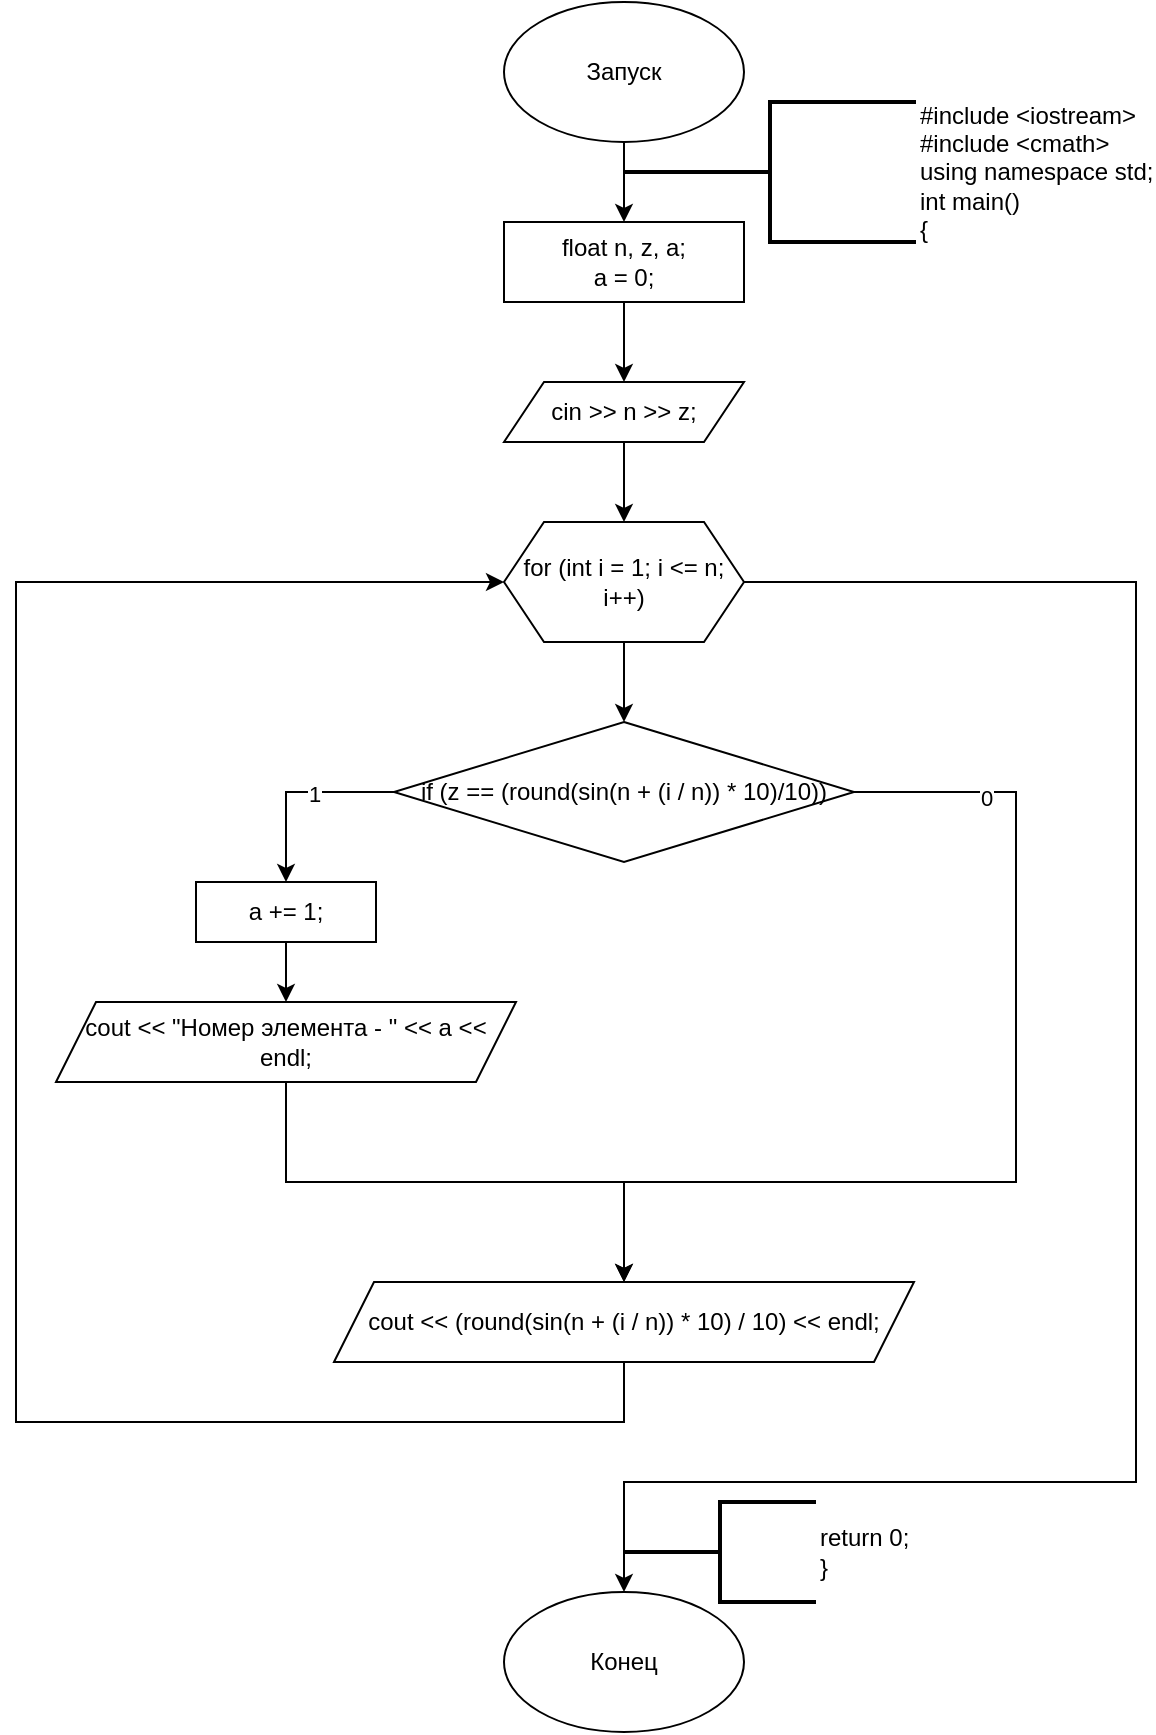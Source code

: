 <mxfile version="16.0.0" type="device"><diagram id="C5RBs43oDa-KdzZeNtuy" name="Page-1"><mxGraphModel dx="1061" dy="615" grid="1" gridSize="10" guides="1" tooltips="1" connect="1" arrows="1" fold="1" page="1" pageScale="1" pageWidth="827" pageHeight="1169" math="0" shadow="0"><root><mxCell id="WIyWlLk6GJQsqaUBKTNV-0"/><mxCell id="WIyWlLk6GJQsqaUBKTNV-1" parent="WIyWlLk6GJQsqaUBKTNV-0"/><mxCell id="9BTHpG3IdR8SB6IikJWk-1" style="edgeStyle=orthogonalEdgeStyle;rounded=0;orthogonalLoop=1;jettySize=auto;html=1;" edge="1" parent="WIyWlLk6GJQsqaUBKTNV-1" source="9BTHpG3IdR8SB6IikJWk-0" target="9BTHpG3IdR8SB6IikJWk-2"><mxGeometry relative="1" as="geometry"><mxPoint x="414" y="140" as="targetPoint"/></mxGeometry></mxCell><mxCell id="9BTHpG3IdR8SB6IikJWk-0" value="Запуск" style="ellipse;whiteSpace=wrap;html=1;" vertex="1" parent="WIyWlLk6GJQsqaUBKTNV-1"><mxGeometry x="354" y="10" width="120" height="70" as="geometry"/></mxCell><mxCell id="9BTHpG3IdR8SB6IikJWk-4" value="" style="edgeStyle=orthogonalEdgeStyle;rounded=0;orthogonalLoop=1;jettySize=auto;html=1;" edge="1" parent="WIyWlLk6GJQsqaUBKTNV-1" source="9BTHpG3IdR8SB6IikJWk-2" target="9BTHpG3IdR8SB6IikJWk-3"><mxGeometry relative="1" as="geometry"/></mxCell><mxCell id="9BTHpG3IdR8SB6IikJWk-2" value="float n, z, a;&#10;&#9;a = 0;" style="rounded=0;whiteSpace=wrap;html=1;" vertex="1" parent="WIyWlLk6GJQsqaUBKTNV-1"><mxGeometry x="354" y="120" width="120" height="40" as="geometry"/></mxCell><mxCell id="9BTHpG3IdR8SB6IikJWk-6" value="" style="edgeStyle=orthogonalEdgeStyle;rounded=0;orthogonalLoop=1;jettySize=auto;html=1;" edge="1" parent="WIyWlLk6GJQsqaUBKTNV-1" source="9BTHpG3IdR8SB6IikJWk-3" target="9BTHpG3IdR8SB6IikJWk-29"><mxGeometry relative="1" as="geometry"><mxPoint x="414" y="270" as="targetPoint"/></mxGeometry></mxCell><mxCell id="9BTHpG3IdR8SB6IikJWk-3" value="cin &gt;&gt; n &gt;&gt; z;" style="shape=parallelogram;perimeter=parallelogramPerimeter;whiteSpace=wrap;html=1;fixedSize=1;rounded=0;" vertex="1" parent="WIyWlLk6GJQsqaUBKTNV-1"><mxGeometry x="354" y="200" width="120" height="30" as="geometry"/></mxCell><mxCell id="9BTHpG3IdR8SB6IikJWk-25" value="Конец" style="ellipse;whiteSpace=wrap;html=1;" vertex="1" parent="WIyWlLk6GJQsqaUBKTNV-1"><mxGeometry x="354" y="805" width="120" height="70" as="geometry"/></mxCell><mxCell id="9BTHpG3IdR8SB6IikJWk-26" value="return 0;&lt;br&gt;}" style="strokeWidth=2;html=1;shape=mxgraph.flowchart.annotation_2;align=left;labelPosition=right;pointerEvents=1;" vertex="1" parent="WIyWlLk6GJQsqaUBKTNV-1"><mxGeometry x="414" y="760" width="96" height="50" as="geometry"/></mxCell><mxCell id="9BTHpG3IdR8SB6IikJWk-27" value="&lt;div&gt;#include &amp;lt;iostream&amp;gt;&lt;/div&gt;&lt;div&gt;#include &amp;lt;cmath&amp;gt;&lt;/div&gt;&lt;div&gt;using namespace std;&lt;/div&gt;&lt;div&gt;int main()&lt;/div&gt;&lt;div&gt;{&lt;/div&gt;" style="strokeWidth=2;html=1;shape=mxgraph.flowchart.annotation_2;align=left;labelPosition=right;pointerEvents=1;" vertex="1" parent="WIyWlLk6GJQsqaUBKTNV-1"><mxGeometry x="414" y="60" width="146" height="70" as="geometry"/></mxCell><mxCell id="9BTHpG3IdR8SB6IikJWk-31" value="" style="edgeStyle=orthogonalEdgeStyle;rounded=0;orthogonalLoop=1;jettySize=auto;html=1;" edge="1" parent="WIyWlLk6GJQsqaUBKTNV-1" source="9BTHpG3IdR8SB6IikJWk-29" target="9BTHpG3IdR8SB6IikJWk-30"><mxGeometry relative="1" as="geometry"/></mxCell><mxCell id="9BTHpG3IdR8SB6IikJWk-43" style="edgeStyle=orthogonalEdgeStyle;rounded=0;orthogonalLoop=1;jettySize=auto;html=1;exitX=1;exitY=0.5;exitDx=0;exitDy=0;entryX=0.5;entryY=0;entryDx=0;entryDy=0;" edge="1" parent="WIyWlLk6GJQsqaUBKTNV-1" source="9BTHpG3IdR8SB6IikJWk-29" target="9BTHpG3IdR8SB6IikJWk-25"><mxGeometry relative="1" as="geometry"><mxPoint x="420" y="790" as="targetPoint"/><Array as="points"><mxPoint x="670" y="300"/><mxPoint x="670" y="750"/><mxPoint x="414" y="750"/></Array></mxGeometry></mxCell><mxCell id="9BTHpG3IdR8SB6IikJWk-29" value="for (int i = 1; i &lt;= n; i++)" style="shape=hexagon;perimeter=hexagonPerimeter2;whiteSpace=wrap;html=1;fixedSize=1;" vertex="1" parent="WIyWlLk6GJQsqaUBKTNV-1"><mxGeometry x="354" y="270" width="120" height="60" as="geometry"/></mxCell><mxCell id="9BTHpG3IdR8SB6IikJWk-33" style="edgeStyle=orthogonalEdgeStyle;rounded=0;orthogonalLoop=1;jettySize=auto;html=1;" edge="1" parent="WIyWlLk6GJQsqaUBKTNV-1" source="9BTHpG3IdR8SB6IikJWk-30" target="9BTHpG3IdR8SB6IikJWk-34"><mxGeometry relative="1" as="geometry"><mxPoint x="260" y="450" as="targetPoint"/></mxGeometry></mxCell><mxCell id="9BTHpG3IdR8SB6IikJWk-41" value="1" style="edgeLabel;html=1;align=center;verticalAlign=middle;resizable=0;points=[];" vertex="1" connectable="0" parent="9BTHpG3IdR8SB6IikJWk-33"><mxGeometry x="-0.192" y="1" relative="1" as="geometry"><mxPoint as="offset"/></mxGeometry></mxCell><mxCell id="9BTHpG3IdR8SB6IikJWk-39" style="edgeStyle=orthogonalEdgeStyle;rounded=0;orthogonalLoop=1;jettySize=auto;html=1;exitX=1;exitY=0.5;exitDx=0;exitDy=0;entryX=0.5;entryY=0;entryDx=0;entryDy=0;" edge="1" parent="WIyWlLk6GJQsqaUBKTNV-1" source="9BTHpG3IdR8SB6IikJWk-30" target="9BTHpG3IdR8SB6IikJWk-38"><mxGeometry relative="1" as="geometry"><Array as="points"><mxPoint x="610" y="405"/><mxPoint x="610" y="600"/><mxPoint x="414" y="600"/></Array></mxGeometry></mxCell><mxCell id="9BTHpG3IdR8SB6IikJWk-40" value="0" style="edgeLabel;html=1;align=center;verticalAlign=middle;resizable=0;points=[];" vertex="1" connectable="0" parent="9BTHpG3IdR8SB6IikJWk-39"><mxGeometry x="-0.747" y="-3" relative="1" as="geometry"><mxPoint as="offset"/></mxGeometry></mxCell><mxCell id="9BTHpG3IdR8SB6IikJWk-30" value="if (z == (round(sin(n + (i / n)) * 10)/10))" style="rhombus;whiteSpace=wrap;html=1;" vertex="1" parent="WIyWlLk6GJQsqaUBKTNV-1"><mxGeometry x="299" y="370" width="230" height="70" as="geometry"/></mxCell><mxCell id="9BTHpG3IdR8SB6IikJWk-36" value="" style="edgeStyle=orthogonalEdgeStyle;rounded=0;orthogonalLoop=1;jettySize=auto;html=1;" edge="1" parent="WIyWlLk6GJQsqaUBKTNV-1" source="9BTHpG3IdR8SB6IikJWk-34" target="9BTHpG3IdR8SB6IikJWk-35"><mxGeometry relative="1" as="geometry"/></mxCell><mxCell id="9BTHpG3IdR8SB6IikJWk-34" value="a += 1;" style="rounded=0;whiteSpace=wrap;html=1;" vertex="1" parent="WIyWlLk6GJQsqaUBKTNV-1"><mxGeometry x="200" y="450" width="90" height="30" as="geometry"/></mxCell><mxCell id="9BTHpG3IdR8SB6IikJWk-37" style="edgeStyle=orthogonalEdgeStyle;rounded=0;orthogonalLoop=1;jettySize=auto;html=1;" edge="1" parent="WIyWlLk6GJQsqaUBKTNV-1" source="9BTHpG3IdR8SB6IikJWk-35" target="9BTHpG3IdR8SB6IikJWk-38"><mxGeometry relative="1" as="geometry"><mxPoint x="420" y="680" as="targetPoint"/></mxGeometry></mxCell><mxCell id="9BTHpG3IdR8SB6IikJWk-35" value="cout &lt;&lt; &quot;Номер элемента - &quot; &lt;&lt; a &lt;&lt; endl;" style="shape=parallelogram;perimeter=parallelogramPerimeter;whiteSpace=wrap;html=1;fixedSize=1;rounded=0;" vertex="1" parent="WIyWlLk6GJQsqaUBKTNV-1"><mxGeometry x="130" y="510" width="230" height="40" as="geometry"/></mxCell><mxCell id="9BTHpG3IdR8SB6IikJWk-42" style="edgeStyle=orthogonalEdgeStyle;rounded=0;orthogonalLoop=1;jettySize=auto;html=1;entryX=0;entryY=0.5;entryDx=0;entryDy=0;" edge="1" parent="WIyWlLk6GJQsqaUBKTNV-1" source="9BTHpG3IdR8SB6IikJWk-38" target="9BTHpG3IdR8SB6IikJWk-29"><mxGeometry relative="1" as="geometry"><Array as="points"><mxPoint x="414" y="720"/><mxPoint x="110" y="720"/><mxPoint x="110" y="300"/></Array></mxGeometry></mxCell><mxCell id="9BTHpG3IdR8SB6IikJWk-38" value="cout &lt;&lt; (round(sin(n + (i / n)) * 10) / 10) &lt;&lt; endl;" style="shape=parallelogram;perimeter=parallelogramPerimeter;whiteSpace=wrap;html=1;fixedSize=1;" vertex="1" parent="WIyWlLk6GJQsqaUBKTNV-1"><mxGeometry x="269" y="650" width="290" height="40" as="geometry"/></mxCell></root></mxGraphModel></diagram></mxfile>